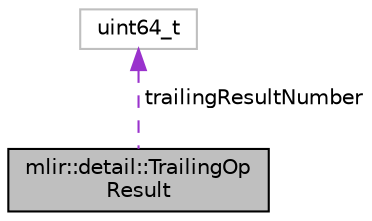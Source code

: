 digraph "mlir::detail::TrailingOpResult"
{
  bgcolor="transparent";
  edge [fontname="Helvetica",fontsize="10",labelfontname="Helvetica",labelfontsize="10"];
  node [fontname="Helvetica",fontsize="10",shape=record];
  Node1 [label="mlir::detail::TrailingOp\lResult",height=0.2,width=0.4,color="black", fillcolor="grey75", style="filled", fontcolor="black"];
  Node2 -> Node1 [dir="back",color="darkorchid3",fontsize="10",style="dashed",label=" trailingResultNumber" ,fontname="Helvetica"];
  Node2 [label="uint64_t",height=0.2,width=0.4,color="grey75"];
}
